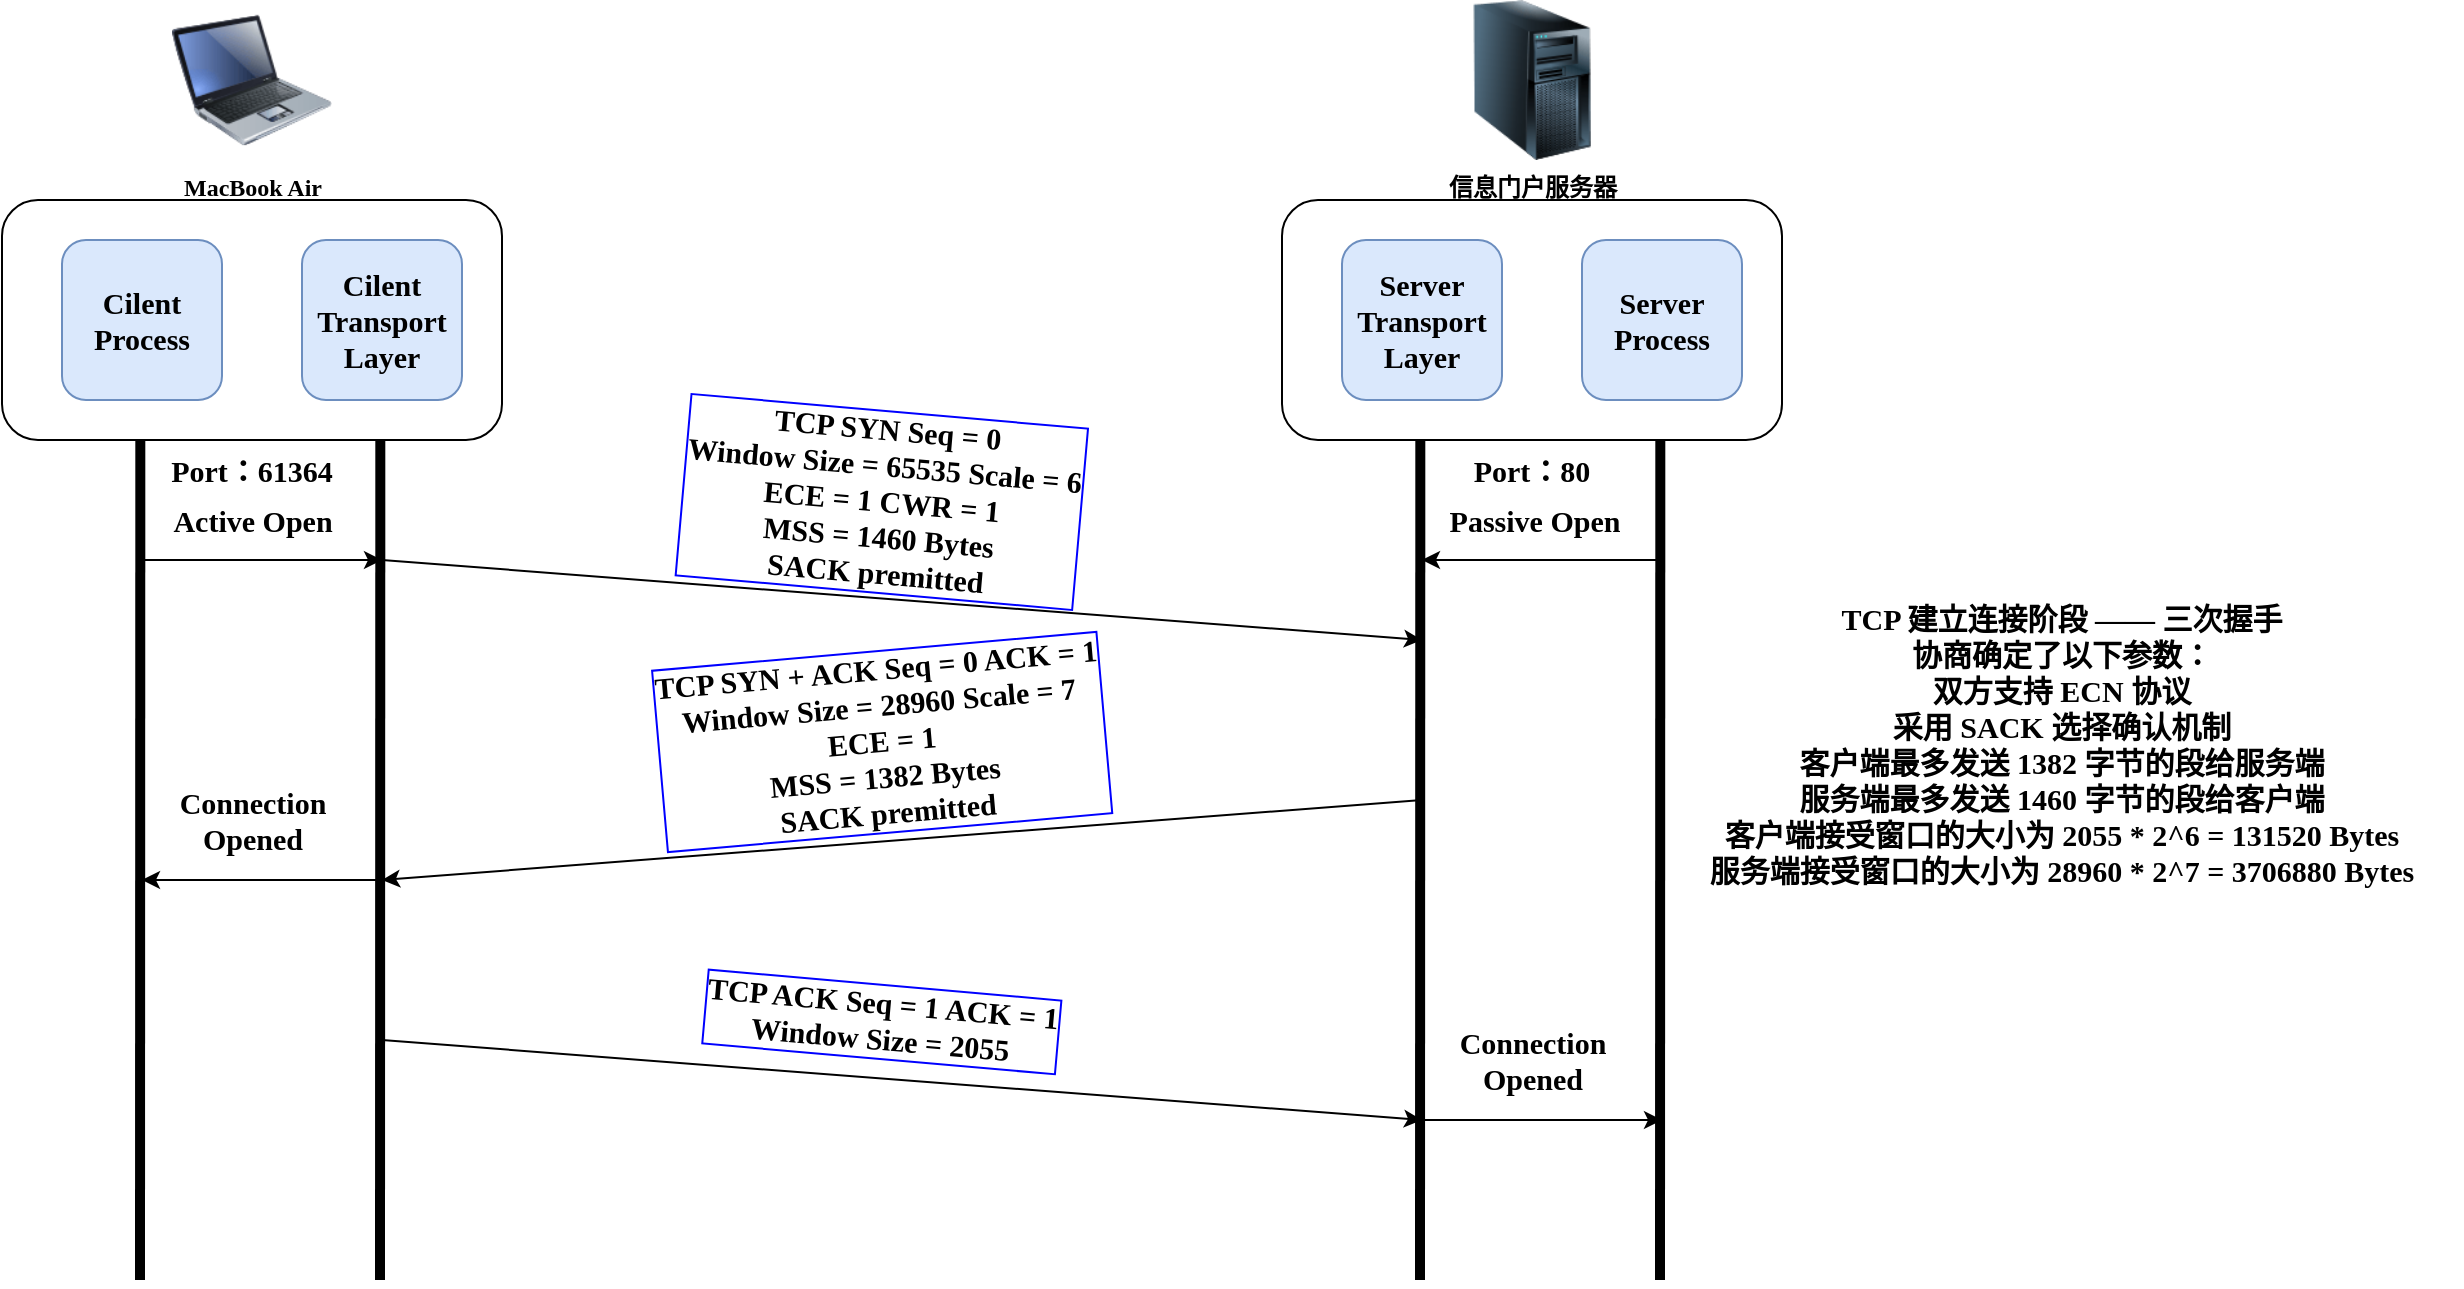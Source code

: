 <mxfile version="27.1.1">
  <diagram name="Page-1" id="55a83fd1-7818-8e21-69c5-c3457e3827bb">
    <mxGraphModel dx="1627" dy="1105" grid="1" gridSize="10" guides="1" tooltips="1" connect="1" arrows="1" fold="1" page="1" pageScale="1" pageWidth="1300" pageHeight="700" background="none" math="0" shadow="0">
      <root>
        <mxCell id="0" />
        <mxCell id="1" parent="0" />
        <mxCell id="dFTXVc5wMc4jdkPegv3A-1" value="" style="endArrow=none;html=1;rounded=0;strokeWidth=5;" edge="1" parent="1">
          <mxGeometry width="50" height="50" relative="1" as="geometry">
            <mxPoint x="119" y="680" as="sourcePoint" />
            <mxPoint x="119.17" y="260" as="targetPoint" />
          </mxGeometry>
        </mxCell>
        <mxCell id="dFTXVc5wMc4jdkPegv3A-2" value="MacBook Air" style="image;html=1;image=img/lib/clip_art/computers/Laptop_128x128.png;fontStyle=1;fontFamily=Lucida Console;fontSize=12;" vertex="1" parent="1">
          <mxGeometry x="135" y="40" width="80" height="80" as="geometry" />
        </mxCell>
        <mxCell id="dFTXVc5wMc4jdkPegv3A-3" value="信息门户服务器" style="image;html=1;image=img/lib/clip_art/computers/Server_Tower_128x128.png;fontFamily=Lucida Console;fontStyle=1" vertex="1" parent="1">
          <mxGeometry x="775" y="40" width="80" height="80" as="geometry" />
        </mxCell>
        <mxCell id="dFTXVc5wMc4jdkPegv3A-4" value="" style="rounded=1;whiteSpace=wrap;html=1;" vertex="1" parent="1">
          <mxGeometry x="50" y="140" width="250" height="120" as="geometry" />
        </mxCell>
        <mxCell id="dFTXVc5wMc4jdkPegv3A-5" value="Cilent&lt;div&gt;Process&lt;/div&gt;" style="rounded=1;whiteSpace=wrap;html=1;fontFamily=Lucida Console;fontStyle=1;fontSize=15;labelBackgroundColor=none;fillColor=#dae8fc;strokeColor=#6c8ebf;" vertex="1" parent="1">
          <mxGeometry x="80" y="160" width="80" height="80" as="geometry" />
        </mxCell>
        <mxCell id="dFTXVc5wMc4jdkPegv3A-6" value="Cilent&lt;div&gt;Transport&lt;/div&gt;&lt;div&gt;Layer&lt;/div&gt;" style="rounded=1;whiteSpace=wrap;html=1;fontFamily=Lucida Console;fontStyle=1;fontSize=15;labelBackgroundColor=none;fillColor=#dae8fc;strokeColor=#6c8ebf;" vertex="1" parent="1">
          <mxGeometry x="200" y="160" width="80" height="80" as="geometry" />
        </mxCell>
        <mxCell id="dFTXVc5wMc4jdkPegv3A-7" value="" style="endArrow=none;html=1;rounded=0;strokeWidth=5;" edge="1" parent="1">
          <mxGeometry width="50" height="50" relative="1" as="geometry">
            <mxPoint x="239" y="680" as="sourcePoint" />
            <mxPoint x="239.17" y="260" as="targetPoint" />
          </mxGeometry>
        </mxCell>
        <mxCell id="dFTXVc5wMc4jdkPegv3A-8" value="" style="endArrow=classic;html=1;rounded=0;fontFamily=Lucida Console;fontStyle=1;fontSize=15;" edge="1" parent="1">
          <mxGeometry width="50" height="50" relative="1" as="geometry">
            <mxPoint x="120" y="320" as="sourcePoint" />
            <mxPoint x="240" y="320" as="targetPoint" />
          </mxGeometry>
        </mxCell>
        <mxCell id="dFTXVc5wMc4jdkPegv3A-9" value="Active Open" style="edgeLabel;html=1;align=center;verticalAlign=middle;resizable=0;points=[];fontFamily=Lucida Console;fontStyle=1;fontSize=15;" vertex="1" connectable="0" parent="dFTXVc5wMc4jdkPegv3A-8">
          <mxGeometry x="0.328" y="5" relative="1" as="geometry">
            <mxPoint x="-25" y="-15" as="offset" />
          </mxGeometry>
        </mxCell>
        <mxCell id="dFTXVc5wMc4jdkPegv3A-10" value="" style="endArrow=classic;html=1;rounded=0;" edge="1" parent="1">
          <mxGeometry width="50" height="50" relative="1" as="geometry">
            <mxPoint x="240" y="480" as="sourcePoint" />
            <mxPoint x="120" y="480" as="targetPoint" />
          </mxGeometry>
        </mxCell>
        <mxCell id="dFTXVc5wMc4jdkPegv3A-11" value="Connection&lt;div&gt;Opened&lt;/div&gt;" style="edgeLabel;html=1;align=center;verticalAlign=middle;resizable=0;points=[];fontFamily=Lucida Console;fontStyle=1;fontSize=15;" vertex="1" connectable="0" parent="1">
          <mxGeometry x="175" y="450" as="geometry" />
        </mxCell>
        <mxCell id="dFTXVc5wMc4jdkPegv3A-12" value="" style="endArrow=none;html=1;rounded=0;strokeWidth=5;" edge="1" parent="1">
          <mxGeometry width="50" height="50" relative="1" as="geometry">
            <mxPoint x="759" y="680" as="sourcePoint" />
            <mxPoint x="759.17" y="260" as="targetPoint" />
          </mxGeometry>
        </mxCell>
        <mxCell id="dFTXVc5wMc4jdkPegv3A-14" value="" style="rounded=1;whiteSpace=wrap;html=1;" vertex="1" parent="1">
          <mxGeometry x="690" y="140" width="250" height="120" as="geometry" />
        </mxCell>
        <mxCell id="dFTXVc5wMc4jdkPegv3A-15" value="Server&lt;br&gt;&lt;div&gt;Transport&lt;/div&gt;&lt;div&gt;Layer&lt;/div&gt;" style="rounded=1;whiteSpace=wrap;html=1;fontFamily=Lucida Console;fontStyle=1;fontSize=15;labelBackgroundColor=none;fillColor=#dae8fc;strokeColor=#6c8ebf;" vertex="1" parent="1">
          <mxGeometry x="720" y="160" width="80" height="80" as="geometry" />
        </mxCell>
        <mxCell id="dFTXVc5wMc4jdkPegv3A-16" value="Server&lt;br&gt;&lt;div&gt;Process&lt;/div&gt;" style="rounded=1;whiteSpace=wrap;html=1;fontFamily=Lucida Console;fontStyle=1;fontSize=15;labelBackgroundColor=none;fillColor=#dae8fc;strokeColor=#6c8ebf;" vertex="1" parent="1">
          <mxGeometry x="840" y="160" width="80" height="80" as="geometry" />
        </mxCell>
        <mxCell id="dFTXVc5wMc4jdkPegv3A-17" value="" style="endArrow=none;html=1;rounded=0;strokeWidth=5;" edge="1" parent="1">
          <mxGeometry width="50" height="50" relative="1" as="geometry">
            <mxPoint x="879" y="680" as="sourcePoint" />
            <mxPoint x="879.17" y="260" as="targetPoint" />
          </mxGeometry>
        </mxCell>
        <mxCell id="dFTXVc5wMc4jdkPegv3A-18" value="" style="endArrow=classic;html=1;rounded=0;fontFamily=Lucida Console;fontStyle=1;fontSize=15;" edge="1" parent="1">
          <mxGeometry width="50" height="50" relative="1" as="geometry">
            <mxPoint x="880" y="320" as="sourcePoint" />
            <mxPoint x="760" y="320" as="targetPoint" />
          </mxGeometry>
        </mxCell>
        <mxCell id="dFTXVc5wMc4jdkPegv3A-19" value="Passive Open" style="edgeLabel;html=1;align=center;verticalAlign=middle;resizable=0;points=[];fontFamily=Lucida Console;fontStyle=1;fontSize=15;" vertex="1" connectable="0" parent="dFTXVc5wMc4jdkPegv3A-18">
          <mxGeometry x="0.328" y="5" relative="1" as="geometry">
            <mxPoint x="15" y="-25" as="offset" />
          </mxGeometry>
        </mxCell>
        <mxCell id="dFTXVc5wMc4jdkPegv3A-20" value="" style="endArrow=classic;html=1;rounded=0;" edge="1" parent="1">
          <mxGeometry width="50" height="50" relative="1" as="geometry">
            <mxPoint x="760" y="600" as="sourcePoint" />
            <mxPoint x="880" y="600" as="targetPoint" />
          </mxGeometry>
        </mxCell>
        <mxCell id="dFTXVc5wMc4jdkPegv3A-21" value="Connection&lt;div&gt;Opened&lt;/div&gt;" style="edgeLabel;html=1;align=center;verticalAlign=middle;resizable=0;points=[];fontFamily=Lucida Console;fontStyle=1;fontSize=15;" vertex="1" connectable="0" parent="1">
          <mxGeometry x="815" y="570" as="geometry" />
        </mxCell>
        <mxCell id="dFTXVc5wMc4jdkPegv3A-23" value="" style="endArrow=classic;html=1;rounded=0;" edge="1" parent="1">
          <mxGeometry width="50" height="50" relative="1" as="geometry">
            <mxPoint x="240" y="320" as="sourcePoint" />
            <mxPoint x="760" y="360" as="targetPoint" />
          </mxGeometry>
        </mxCell>
        <mxCell id="dFTXVc5wMc4jdkPegv3A-25" value="Port：61364" style="text;html=1;align=center;verticalAlign=middle;whiteSpace=wrap;rounded=0;fontSize=15;fontFamily=Lucida Console;fontStyle=1" vertex="1" parent="1">
          <mxGeometry x="130" y="260" width="90" height="30" as="geometry" />
        </mxCell>
        <mxCell id="dFTXVc5wMc4jdkPegv3A-26" value="Port：80" style="text;html=1;align=center;verticalAlign=middle;whiteSpace=wrap;rounded=0;fontSize=15;fontFamily=Lucida Console;fontStyle=1" vertex="1" parent="1">
          <mxGeometry x="770" y="260" width="90" height="30" as="geometry" />
        </mxCell>
        <mxCell id="dFTXVc5wMc4jdkPegv3A-30" value="&lt;span style=&quot;font-family: &amp;quot;Lucida Console&amp;quot;; font-size: 15px; font-weight: 700;&quot;&gt;TCP SYN&amp;nbsp;&lt;/span&gt;&lt;span style=&quot;color: light-dark(rgb(0, 0, 0), rgb(255, 255, 255)); font-family: &amp;quot;Lucida Console&amp;quot;; font-size: 15px; font-weight: 700; background-color: transparent;&quot;&gt;Seq = 0&lt;/span&gt;&lt;div style=&quot;font-family: &amp;quot;Lucida Console&amp;quot;; font-size: 15px; font-weight: 700;&quot;&gt;Window Size = 65535&amp;nbsp;&lt;span style=&quot;background-color: transparent; color: light-dark(rgb(0, 0, 0), rgb(255, 255, 255));&quot;&gt;Scale = 6&lt;/span&gt;&lt;/div&gt;&lt;div style=&quot;font-family: &amp;quot;Lucida Console&amp;quot;; font-size: 15px; font-weight: 700;&quot;&gt;&lt;span style=&quot;background-color: transparent; color: light-dark(rgb(0, 0, 0), rgb(255, 255, 255));&quot;&gt;ECE = 1 CWR = 1&lt;/span&gt;&lt;/div&gt;&lt;div style=&quot;font-family: &amp;quot;Lucida Console&amp;quot;; font-size: 15px; font-weight: 700;&quot;&gt;&lt;span style=&quot;background-color: transparent; color: light-dark(rgb(0, 0, 0), rgb(255, 255, 255));&quot;&gt;MSS = 1460 Bytes&lt;/span&gt;&lt;/div&gt;&lt;div style=&quot;font-family: &amp;quot;Lucida Console&amp;quot;; font-size: 15px; font-weight: 700;&quot;&gt;&lt;span style=&quot;background-color: transparent; color: light-dark(rgb(0, 0, 0), rgb(255, 255, 255));&quot;&gt;SACK premitted&lt;/span&gt;&lt;/div&gt;" style="text;html=1;align=center;verticalAlign=middle;whiteSpace=wrap;rounded=0;rotation=5;labelBorderColor=#0000FF;" vertex="1" parent="1">
          <mxGeometry x="350" y="230" width="280" height="120" as="geometry" />
        </mxCell>
        <mxCell id="dFTXVc5wMc4jdkPegv3A-37" value="&lt;span style=&quot;font-family: &amp;quot;Lucida Console&amp;quot;; font-size: 15px; font-weight: 700;&quot;&gt;TCP SYN + ACK&amp;nbsp;&lt;/span&gt;&lt;span style=&quot;color: light-dark(rgb(0, 0, 0), rgb(255, 255, 255)); font-family: &amp;quot;Lucida Console&amp;quot;; font-size: 15px; font-weight: 700;&quot;&gt;Seq = 0 ACK = 1&lt;/span&gt;&lt;div style=&quot;font-family: &amp;quot;Lucida Console&amp;quot;; font-size: 15px; font-weight: 700;&quot;&gt;Window Size = 28960&amp;nbsp;&lt;span style=&quot;color: light-dark(rgb(0, 0, 0), rgb(255, 255, 255));&quot;&gt;Scale = 7&lt;/span&gt;&lt;/div&gt;&lt;div style=&quot;font-family: &amp;quot;Lucida Console&amp;quot;; font-size: 15px; font-weight: 700;&quot;&gt;&lt;span style=&quot;color: light-dark(rgb(0, 0, 0), rgb(255, 255, 255));&quot;&gt;ECE = 1&lt;/span&gt;&lt;/div&gt;&lt;div style=&quot;font-family: &amp;quot;Lucida Console&amp;quot;; font-size: 15px; font-weight: 700;&quot;&gt;&lt;span style=&quot;color: light-dark(rgb(0, 0, 0), rgb(255, 255, 255));&quot;&gt;MSS = 1382 Bytes&lt;/span&gt;&lt;/div&gt;&lt;div style=&quot;font-family: &amp;quot;Lucida Console&amp;quot;; font-size: 15px; font-weight: 700;&quot;&gt;&lt;span style=&quot;color: light-dark(rgb(0, 0, 0), rgb(255, 255, 255));&quot;&gt;SACK premitted&lt;/span&gt;&lt;/div&gt;" style="text;html=1;align=center;verticalAlign=middle;whiteSpace=wrap;rounded=0;rotation=355;labelBackgroundColor=none;labelBorderColor=#0000FF;" vertex="1" parent="1">
          <mxGeometry x="349.997" y="350.003" width="280" height="120" as="geometry" />
        </mxCell>
        <mxCell id="dFTXVc5wMc4jdkPegv3A-39" value="&lt;span style=&quot;font-family: &amp;quot;Lucida Console&amp;quot;; font-size: 15px; font-weight: 700;&quot;&gt;TCP ACK&amp;nbsp;&lt;/span&gt;&lt;span style=&quot;color: light-dark(rgb(0, 0, 0), rgb(255, 255, 255)); font-family: &amp;quot;Lucida Console&amp;quot;; font-size: 15px; font-weight: 700; background-color: transparent;&quot;&gt;Seq = 1 ACK = 1&lt;/span&gt;&lt;div style=&quot;font-family: &amp;quot;Lucida Console&amp;quot;; font-size: 15px; font-weight: 700;&quot;&gt;Window Size = 2055&lt;/div&gt;" style="text;html=1;align=center;verticalAlign=middle;whiteSpace=wrap;rounded=0;rotation=5;labelBorderColor=#0000FF;" vertex="1" parent="1">
          <mxGeometry x="349.997" y="490.003" width="280" height="120" as="geometry" />
        </mxCell>
        <mxCell id="dFTXVc5wMc4jdkPegv3A-40" value="" style="endArrow=classic;html=1;rounded=0;" edge="1" parent="1">
          <mxGeometry width="50" height="50" relative="1" as="geometry">
            <mxPoint x="240" y="560" as="sourcePoint" />
            <mxPoint x="760" y="600" as="targetPoint" />
          </mxGeometry>
        </mxCell>
        <mxCell id="dFTXVc5wMc4jdkPegv3A-41" value="" style="endArrow=classic;html=1;rounded=0;" edge="1" parent="1">
          <mxGeometry width="50" height="50" relative="1" as="geometry">
            <mxPoint x="760" y="440" as="sourcePoint" />
            <mxPoint x="240" y="480" as="targetPoint" />
          </mxGeometry>
        </mxCell>
        <mxCell id="dFTXVc5wMc4jdkPegv3A-42" value="TCP 建立连接阶段 —— 三次握手&lt;div&gt;协商确定了以下参数：&lt;/div&gt;&lt;div&gt;双方支持 ECN 协议&lt;/div&gt;&lt;div&gt;采用 SACK 选择确认机制&lt;/div&gt;&lt;div&gt;&lt;b style=&quot;background-color: transparent; color: light-dark(rgb(0, 0, 0), rgb(255, 255, 255));&quot;&gt;客户端最多发送 1382 字节的段给服务端&lt;/b&gt;&lt;/div&gt;&lt;div&gt;&lt;b style=&quot;background-color: transparent; color: light-dark(rgb(0, 0, 0), rgb(255, 255, 255));&quot;&gt;服务端最多发送 1460 字节的段给客户端&lt;/b&gt;&lt;/div&gt;&lt;div&gt;&lt;b style=&quot;background-color: transparent; color: light-dark(rgb(0, 0, 0), rgb(255, 255, 255));&quot;&gt;客户端接受窗口的大小为 2055 * 2^6 = 131520 Bytes&lt;/b&gt;&lt;/div&gt;&lt;div&gt;服务端接受窗口的大小为 28960 * 2^7 =&amp;nbsp;&lt;b style=&quot;background-color: transparent; color: light-dark(rgb(0, 0, 0), rgb(255, 255, 255));&quot;&gt;3706880 Bytes&lt;/b&gt;&lt;/div&gt;&lt;div&gt;&lt;p&gt;&lt;/p&gt;&lt;/div&gt;" style="text;html=1;align=center;verticalAlign=middle;whiteSpace=wrap;rounded=0;fontFamily=Lucida Console;fontSize=15;fontStyle=1" vertex="1" parent="1">
          <mxGeometry x="880" y="240" width="400" height="360" as="geometry" />
        </mxCell>
      </root>
    </mxGraphModel>
  </diagram>
</mxfile>
